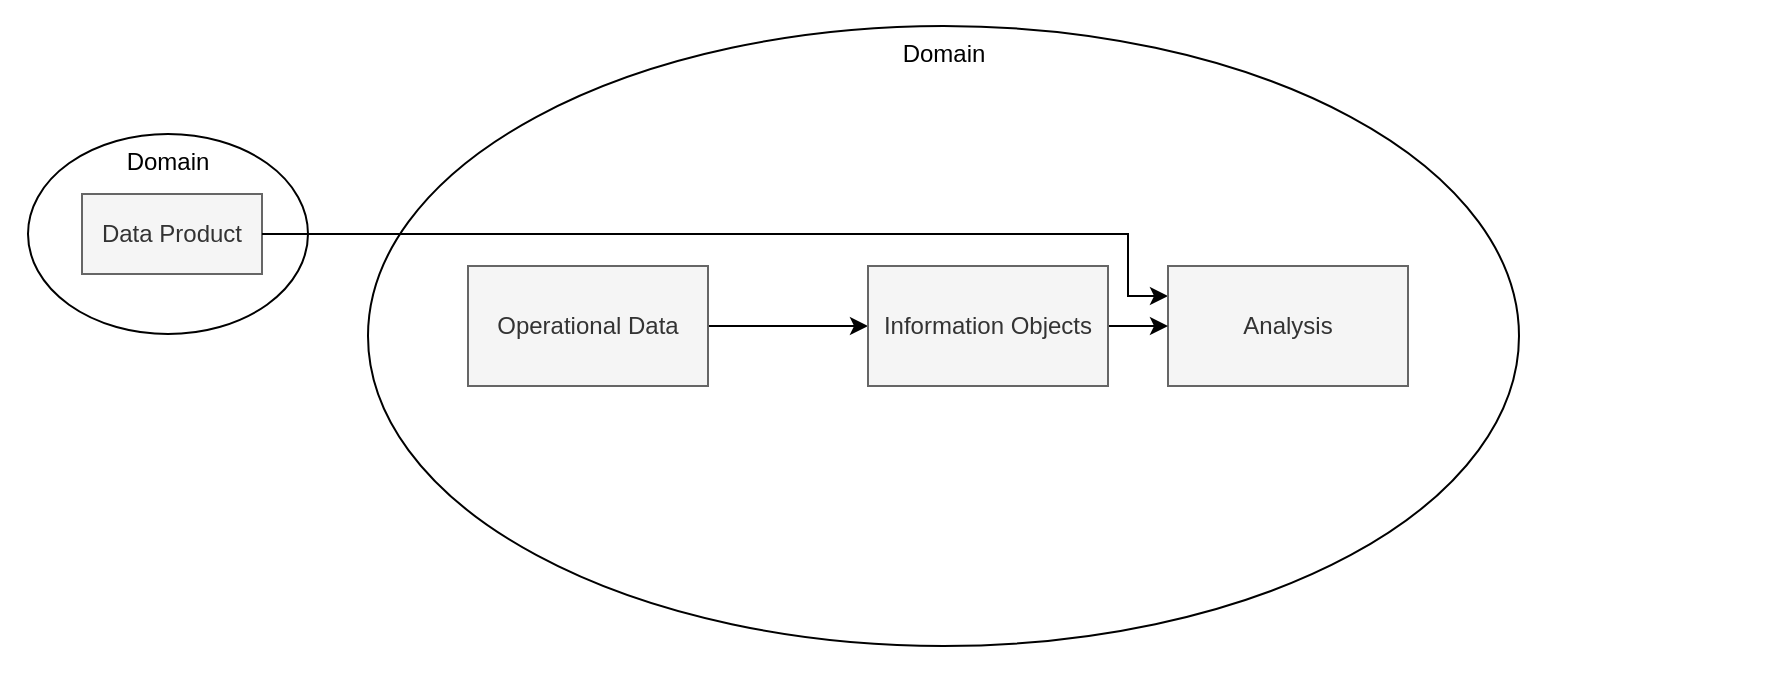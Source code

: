 <mxfile version="15.5.4" type="embed"><diagram id="DWjpSvbVxY2pOprUcE6g" name="Page-1"><mxGraphModel dx="1112" dy="707" grid="1" gridSize="10" guides="1" tooltips="1" connect="1" arrows="1" fold="1" page="1" pageScale="1" pageWidth="827" pageHeight="1169" math="0" shadow="0"><root><mxCell id="0"/><mxCell id="1" parent="0"/><mxCell id="3" value="" style="rounded=0;whiteSpace=wrap;html=1;fillColor=none;strokeColor=none;" parent="1" vertex="1"><mxGeometry x="56" y="197" width="889" height="337" as="geometry"/></mxCell><mxCell id="WkdalmxvpJmTztUUumEF-3" value="Domain" style="ellipse;whiteSpace=wrap;html=1;verticalAlign=top;" parent="1" vertex="1"><mxGeometry x="240" y="210" width="575.5" height="310" as="geometry"/></mxCell><mxCell id="WkdalmxvpJmTztUUumEF-41" value="Domain" style="ellipse;whiteSpace=wrap;html=1;verticalAlign=top;" parent="1" vertex="1"><mxGeometry x="70" y="264" width="140" height="100" as="geometry"/></mxCell><mxCell id="WkdalmxvpJmTztUUumEF-42" value="Data Product" style="rounded=0;whiteSpace=wrap;html=1;fillColor=#f5f5f5;fontColor=#333333;strokeColor=#666666;" parent="1" vertex="1"><mxGeometry x="97" y="294" width="90" height="40" as="geometry"/></mxCell><mxCell id="WkdalmxvpJmTztUUumEF-45" style="rounded=0;orthogonalLoop=1;jettySize=auto;html=1;startArrow=classic;startFill=1;endArrow=none;endFill=0;exitX=0;exitY=0.25;exitDx=0;exitDy=0;entryX=1;entryY=0.5;entryDx=0;entryDy=0;edgeStyle=orthogonalEdgeStyle;" parent="1" source="4" target="WkdalmxvpJmTztUUumEF-42" edge="1"><mxGeometry relative="1" as="geometry"><mxPoint x="595.5" y="315" as="sourcePoint"/><mxPoint x="230" y="315" as="targetPoint"/><Array as="points"><mxPoint x="620" y="345"/><mxPoint x="620" y="314"/></Array></mxGeometry></mxCell><mxCell id="4" value="Analysis" style="rounded=0;whiteSpace=wrap;html=1;fillColor=#f5f5f5;fontColor=#333333;strokeColor=#666666;" vertex="1" parent="1"><mxGeometry x="640" y="330" width="120" height="60" as="geometry"/></mxCell><mxCell id="5" style="edgeStyle=orthogonalEdgeStyle;rounded=0;orthogonalLoop=1;jettySize=auto;html=1;exitX=1;exitY=0.5;exitDx=0;exitDy=0;" edge="1" parent="1" source="7" target="4"><mxGeometry relative="1" as="geometry"/></mxCell><mxCell id="6" value="" style="edgeStyle=orthogonalEdgeStyle;rounded=0;orthogonalLoop=1;jettySize=auto;html=1;startArrow=classic;startFill=1;endArrow=none;endFill=0;" edge="1" parent="1" source="7" target="8"><mxGeometry relative="1" as="geometry"/></mxCell><mxCell id="7" value="Information Objects" style="rounded=0;whiteSpace=wrap;html=1;fillColor=#f5f5f5;fontColor=#333333;strokeColor=#666666;" vertex="1" parent="1"><mxGeometry x="490" y="330" width="120" height="60" as="geometry"/></mxCell><mxCell id="8" value="Operational Data" style="rounded=0;whiteSpace=wrap;html=1;fillColor=#f5f5f5;fontColor=#333333;strokeColor=#666666;" vertex="1" parent="1"><mxGeometry x="290" y="330" width="120" height="60" as="geometry"/></mxCell></root></mxGraphModel></diagram></mxfile>